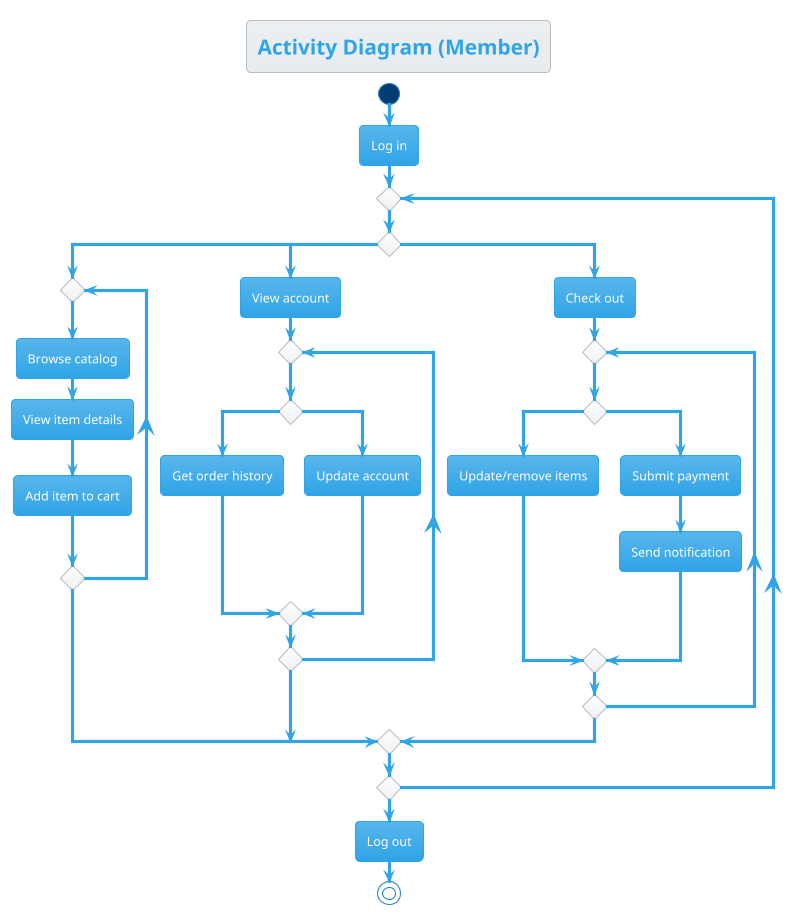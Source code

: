 @startuml activity-member
!theme cerulean

title Activity Diagram (Member)


start

:Log in;

repeat
    switch ()
    case ()
        repeat
            :Browse catalog;
            :View item details;
            :Add item to cart;
        repeat while
    case ()
        :View account;
        repeat
            switch ()
            case ()
                :Get order history;
            case ()
                :Update account;
            endswitch
        repeat while
    case ()
        :Check out;
        repeat
            switch ()
            case ()
                :Update/remove items;
            case ()
                :Submit payment;
                :Send notification;
            endswitch
        repeat while
    endswitch
    label end
repeat while

:Log out;

stop

@enduml
